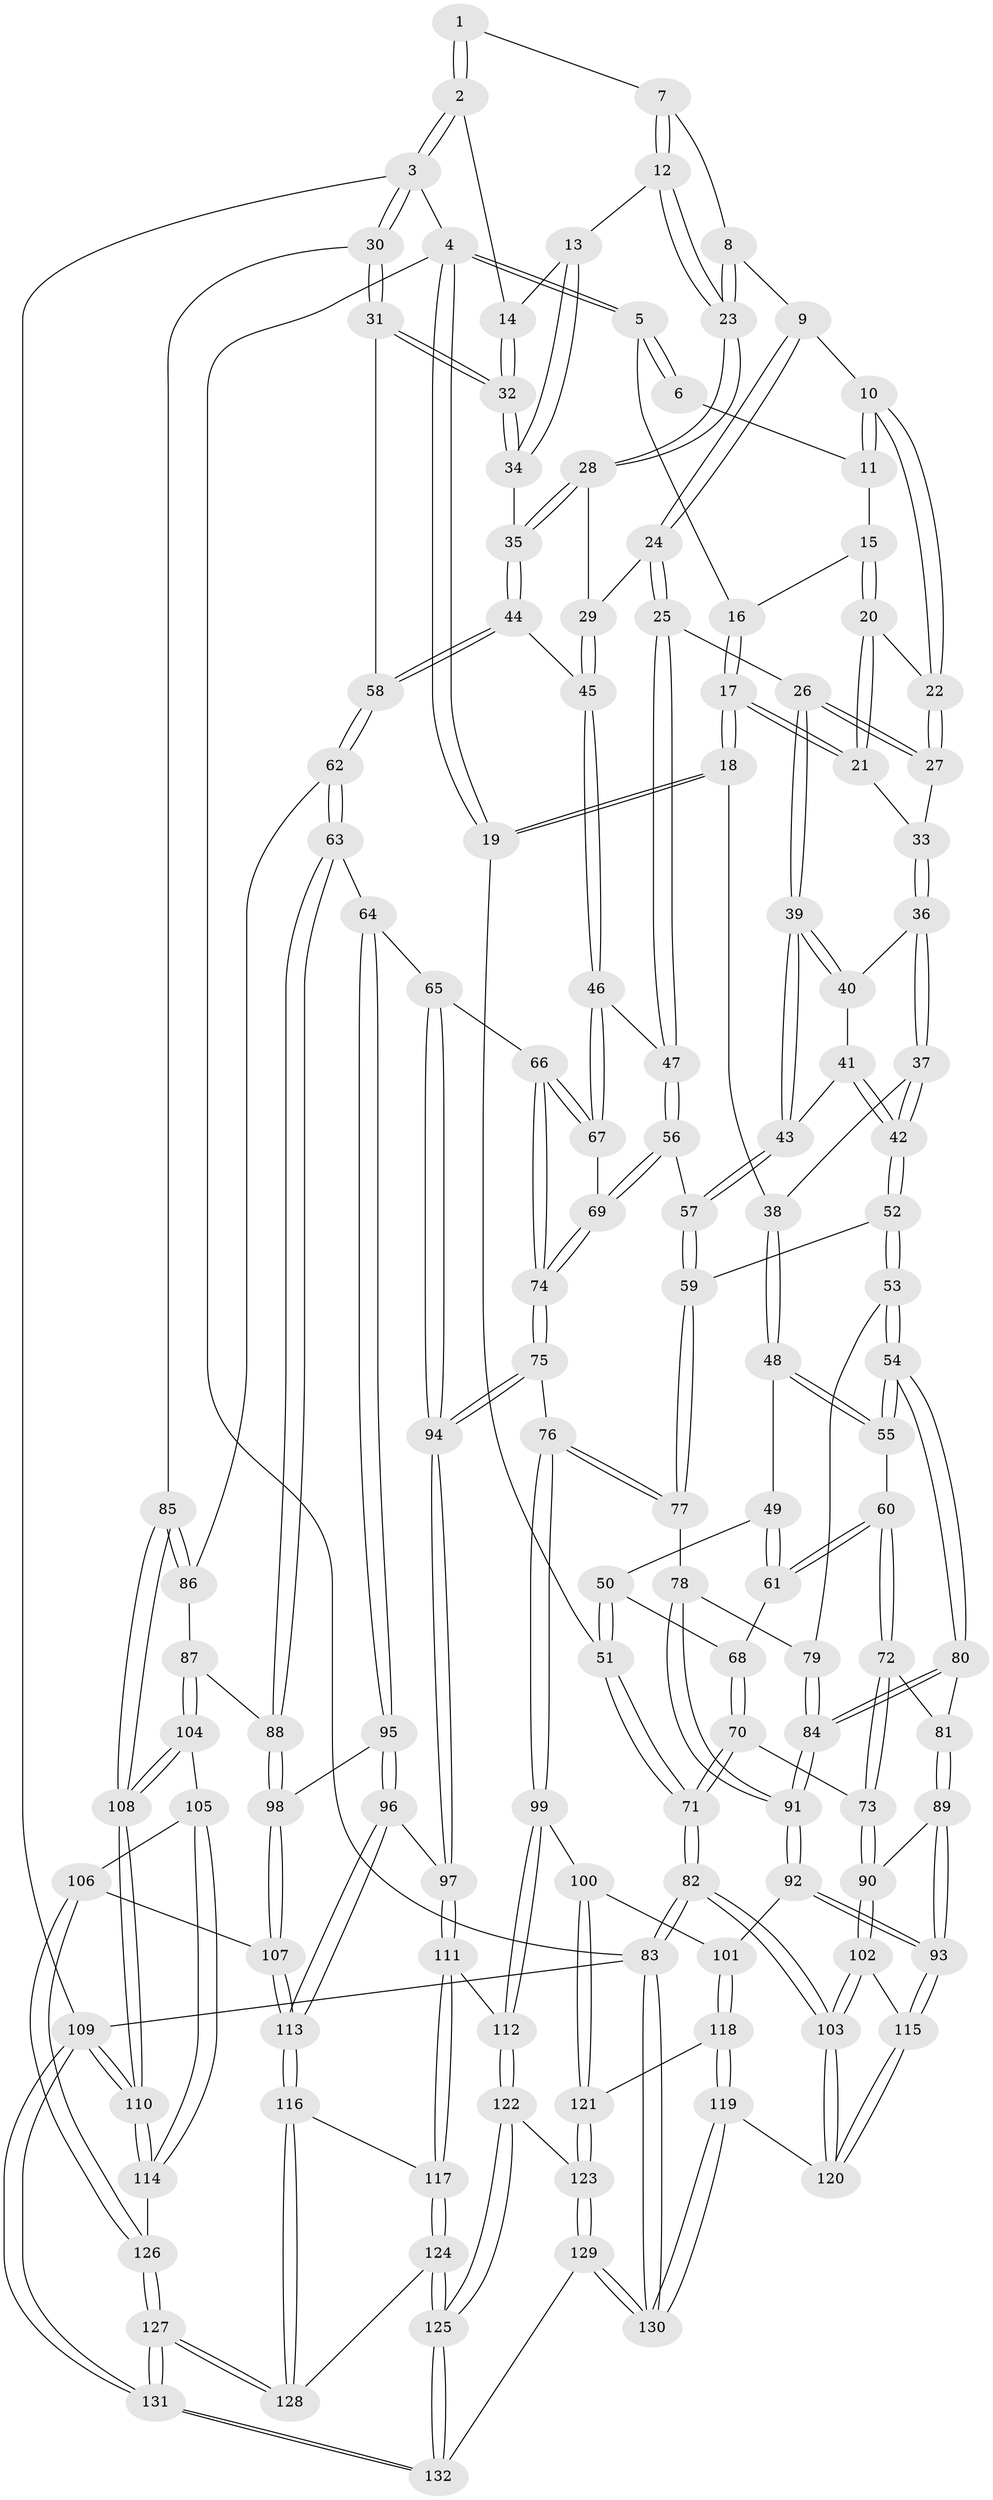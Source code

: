 // Generated by graph-tools (version 1.1) at 2025/51/03/09/25 03:51:09]
// undirected, 132 vertices, 327 edges
graph export_dot {
graph [start="1"]
  node [color=gray90,style=filled];
  1 [pos="+0.6408705339200147+0"];
  2 [pos="+1+0"];
  3 [pos="+1+0"];
  4 [pos="+0+0"];
  5 [pos="+0.17526531966809322+0"];
  6 [pos="+0.48085529808329275+0"];
  7 [pos="+0.6481098694027019+0"];
  8 [pos="+0.5886589988192383+0.10907578078529043"];
  9 [pos="+0.5480006786117902+0.11588759466769541"];
  10 [pos="+0.5294206847253462+0.11033049805337376"];
  11 [pos="+0.48137837054435145+0"];
  12 [pos="+0.7374477734616854+0.16428404969513694"];
  13 [pos="+0.7832423593166539+0.13764562825468193"];
  14 [pos="+0.8482861533204041+0.08946031171840713"];
  15 [pos="+0.40100027316461534+0.09212078273143078"];
  16 [pos="+0.26938592073028184+0.016464241478411145"];
  17 [pos="+0.2668445889220315+0.18780872798275947"];
  18 [pos="+0.23554194140538937+0.2282159299933082"];
  19 [pos="+0+0.1458211393817458"];
  20 [pos="+0.4165755992836519+0.14776078043726157"];
  21 [pos="+0.37286443917886225+0.17714496600447555"];
  22 [pos="+0.46111956345534433+0.15574571879668744"];
  23 [pos="+0.7291068244067821+0.174450347857622"];
  24 [pos="+0.5765257219016469+0.27327729554325403"];
  25 [pos="+0.554534223130434+0.28813852191560774"];
  26 [pos="+0.5414855740842403+0.29030031015248225"];
  27 [pos="+0.4784796480157905+0.21328770883515996"];
  28 [pos="+0.7191821184960255+0.22091344015737122"];
  29 [pos="+0.695739812026519+0.24703782755948248"];
  30 [pos="+1+0.34255538665351765"];
  31 [pos="+1+0.3354642262366738"];
  32 [pos="+1+0.2957548084480327"];
  33 [pos="+0.4062127041154332+0.2593240880573858"];
  34 [pos="+0.9296748240692453+0.3083568037079433"];
  35 [pos="+0.8642337466799858+0.32499354353014337"];
  36 [pos="+0.4050234360234719+0.2709356687392339"];
  37 [pos="+0.2932916028561236+0.28876849791222503"];
  38 [pos="+0.24636315416475005+0.25858606620682284"];
  39 [pos="+0.5282332843852592+0.3013482285589483"];
  40 [pos="+0.41709689315965653+0.2889023776284387"];
  41 [pos="+0.40699062094969785+0.31863144944568733"];
  42 [pos="+0.36193658059002765+0.38160348803589583"];
  43 [pos="+0.4920674479959128+0.3727056150239586"];
  44 [pos="+0.8135283166469732+0.40968021902726237"];
  45 [pos="+0.705285567977704+0.37546705058778457"];
  46 [pos="+0.66161445791114+0.425606071680091"];
  47 [pos="+0.6080678763949287+0.39337571784104775"];
  48 [pos="+0.19932960227009364+0.3991725054136379"];
  49 [pos="+0.0508936080514389+0.35710917172686246"];
  50 [pos="+0+0.31431514008852385"];
  51 [pos="+0+0.16531246327686253"];
  52 [pos="+0.37461998301600774+0.4506212692409656"];
  53 [pos="+0.3276003345483957+0.47261305296314116"];
  54 [pos="+0.2586420359165847+0.48812559957811447"];
  55 [pos="+0.22488545800287268+0.4676773223095738"];
  56 [pos="+0.4746757208452917+0.4573250778052244"];
  57 [pos="+0.4653189812711931+0.4531892488699572"];
  58 [pos="+0.8285096738102751+0.4822835785721217"];
  59 [pos="+0.42531859219487883+0.4622394409244182"];
  60 [pos="+0.16093011249504047+0.49287600798615"];
  61 [pos="+0.1308344342020574+0.48950764714385764"];
  62 [pos="+0.8212529949076504+0.5164315489556672"];
  63 [pos="+0.8086295234161488+0.5432569198402514"];
  64 [pos="+0.7993792224846027+0.5457224645531559"];
  65 [pos="+0.7169446451970695+0.5462927710180244"];
  66 [pos="+0.6848835466380715+0.5184311622277572"];
  67 [pos="+0.659078818004258+0.4734992590137444"];
  68 [pos="+0.07088618307744038+0.4996772561165845"];
  69 [pos="+0.5172187415131801+0.49040157463457473"];
  70 [pos="+0.021563442128493926+0.5911112352421565"];
  71 [pos="+0+0.5781424086165152"];
  72 [pos="+0.13121208863394168+0.564429254535903"];
  73 [pos="+0.033673737408836404+0.5989315801257729"];
  74 [pos="+0.5481539725281694+0.5837007805642724"];
  75 [pos="+0.5465248908563143+0.5965494024710312"];
  76 [pos="+0.474361145418037+0.6472633239031227"];
  77 [pos="+0.4305470792828473+0.6121019574708922"];
  78 [pos="+0.38430366748190725+0.6204291738466925"];
  79 [pos="+0.35448631817790394+0.5717987000261457"];
  80 [pos="+0.25535890041599446+0.5220516467021644"];
  81 [pos="+0.16728106312267338+0.6080475580631161"];
  82 [pos="+0+0.9901732716495428"];
  83 [pos="+0+1"];
  84 [pos="+0.28025260422268+0.6376847157413776"];
  85 [pos="+1+0.3959341360691115"];
  86 [pos="+1+0.4984580651875057"];
  87 [pos="+0.9128069514407524+0.6120045245805814"];
  88 [pos="+0.8613066440200544+0.5954885626193912"];
  89 [pos="+0.15947480870435518+0.6899366106563013"];
  90 [pos="+0.034613649707301124+0.6001963348264522"];
  91 [pos="+0.2866188840981791+0.6886224814228463"];
  92 [pos="+0.27894363879700224+0.711949932321771"];
  93 [pos="+0.1911141659395566+0.7488505461567413"];
  94 [pos="+0.6490024657675159+0.6755816033034875"];
  95 [pos="+0.768192384585437+0.6640494522752994"];
  96 [pos="+0.727850659500374+0.7176372579555117"];
  97 [pos="+0.6520966544154246+0.703124139498232"];
  98 [pos="+0.8349928748422544+0.6898368931259863"];
  99 [pos="+0.4746027712046882+0.7343021934825295"];
  100 [pos="+0.43402144281034705+0.758875856056025"];
  101 [pos="+0.35129369018821494+0.7526790535737321"];
  102 [pos="+0.03908566356649206+0.8176117368999061"];
  103 [pos="+0+0.9779676665282926"];
  104 [pos="+0.9641934155201937+0.6844056120848342"];
  105 [pos="+0.9580064751597243+0.6935403842898881"];
  106 [pos="+0.849985795760504+0.7938591326820695"];
  107 [pos="+0.8340361883422371+0.7914491979156362"];
  108 [pos="+1+0.6832839092655519"];
  109 [pos="+1+1"];
  110 [pos="+1+1"];
  111 [pos="+0.600851723001891+0.7741074605644227"];
  112 [pos="+0.5965207277441498+0.7769589959469214"];
  113 [pos="+0.8293814840322355+0.7926267988342452"];
  114 [pos="+1+0.9005931657846603"];
  115 [pos="+0.16412287281411247+0.7927735918229862"];
  116 [pos="+0.8198732305865267+0.8031429476549269"];
  117 [pos="+0.7328167607243652+0.8422217108601457"];
  118 [pos="+0.3411353597882268+0.8675680343227142"];
  119 [pos="+0.2539652255405073+0.9656560347392029"];
  120 [pos="+0.2434693067489977+0.9527307813079229"];
  121 [pos="+0.4419965133876287+0.875580948489052"];
  122 [pos="+0.5857698584786625+0.85134833140463"];
  123 [pos="+0.46997263238891623+0.9241633938667138"];
  124 [pos="+0.7033638785822088+0.9195326621084681"];
  125 [pos="+0.6550682779797684+0.9497927632577862"];
  126 [pos="+0.9528069731592194+0.8813527274531313"];
  127 [pos="+0.8194735706187702+0.9743764951949627"];
  128 [pos="+0.797675136304138+0.9396469938952932"];
  129 [pos="+0.4105949441248423+1"];
  130 [pos="+0.3359696001711607+1"];
  131 [pos="+0.810250070483687+1"];
  132 [pos="+0.6151088105286886+1"];
  1 -- 2;
  1 -- 2;
  1 -- 7;
  2 -- 3;
  2 -- 3;
  2 -- 14;
  3 -- 4;
  3 -- 30;
  3 -- 30;
  3 -- 109;
  4 -- 5;
  4 -- 5;
  4 -- 19;
  4 -- 19;
  4 -- 83;
  5 -- 6;
  5 -- 6;
  5 -- 16;
  6 -- 11;
  7 -- 8;
  7 -- 12;
  7 -- 12;
  8 -- 9;
  8 -- 23;
  8 -- 23;
  9 -- 10;
  9 -- 24;
  9 -- 24;
  10 -- 11;
  10 -- 11;
  10 -- 22;
  10 -- 22;
  11 -- 15;
  12 -- 13;
  12 -- 23;
  12 -- 23;
  13 -- 14;
  13 -- 34;
  13 -- 34;
  14 -- 32;
  14 -- 32;
  15 -- 16;
  15 -- 20;
  15 -- 20;
  16 -- 17;
  16 -- 17;
  17 -- 18;
  17 -- 18;
  17 -- 21;
  17 -- 21;
  18 -- 19;
  18 -- 19;
  18 -- 38;
  19 -- 51;
  20 -- 21;
  20 -- 21;
  20 -- 22;
  21 -- 33;
  22 -- 27;
  22 -- 27;
  23 -- 28;
  23 -- 28;
  24 -- 25;
  24 -- 25;
  24 -- 29;
  25 -- 26;
  25 -- 47;
  25 -- 47;
  26 -- 27;
  26 -- 27;
  26 -- 39;
  26 -- 39;
  27 -- 33;
  28 -- 29;
  28 -- 35;
  28 -- 35;
  29 -- 45;
  29 -- 45;
  30 -- 31;
  30 -- 31;
  30 -- 85;
  31 -- 32;
  31 -- 32;
  31 -- 58;
  32 -- 34;
  32 -- 34;
  33 -- 36;
  33 -- 36;
  34 -- 35;
  35 -- 44;
  35 -- 44;
  36 -- 37;
  36 -- 37;
  36 -- 40;
  37 -- 38;
  37 -- 42;
  37 -- 42;
  38 -- 48;
  38 -- 48;
  39 -- 40;
  39 -- 40;
  39 -- 43;
  39 -- 43;
  40 -- 41;
  41 -- 42;
  41 -- 42;
  41 -- 43;
  42 -- 52;
  42 -- 52;
  43 -- 57;
  43 -- 57;
  44 -- 45;
  44 -- 58;
  44 -- 58;
  45 -- 46;
  45 -- 46;
  46 -- 47;
  46 -- 67;
  46 -- 67;
  47 -- 56;
  47 -- 56;
  48 -- 49;
  48 -- 55;
  48 -- 55;
  49 -- 50;
  49 -- 61;
  49 -- 61;
  50 -- 51;
  50 -- 51;
  50 -- 68;
  51 -- 71;
  51 -- 71;
  52 -- 53;
  52 -- 53;
  52 -- 59;
  53 -- 54;
  53 -- 54;
  53 -- 79;
  54 -- 55;
  54 -- 55;
  54 -- 80;
  54 -- 80;
  55 -- 60;
  56 -- 57;
  56 -- 69;
  56 -- 69;
  57 -- 59;
  57 -- 59;
  58 -- 62;
  58 -- 62;
  59 -- 77;
  59 -- 77;
  60 -- 61;
  60 -- 61;
  60 -- 72;
  60 -- 72;
  61 -- 68;
  62 -- 63;
  62 -- 63;
  62 -- 86;
  63 -- 64;
  63 -- 88;
  63 -- 88;
  64 -- 65;
  64 -- 95;
  64 -- 95;
  65 -- 66;
  65 -- 94;
  65 -- 94;
  66 -- 67;
  66 -- 67;
  66 -- 74;
  66 -- 74;
  67 -- 69;
  68 -- 70;
  68 -- 70;
  69 -- 74;
  69 -- 74;
  70 -- 71;
  70 -- 71;
  70 -- 73;
  71 -- 82;
  71 -- 82;
  72 -- 73;
  72 -- 73;
  72 -- 81;
  73 -- 90;
  73 -- 90;
  74 -- 75;
  74 -- 75;
  75 -- 76;
  75 -- 94;
  75 -- 94;
  76 -- 77;
  76 -- 77;
  76 -- 99;
  76 -- 99;
  77 -- 78;
  78 -- 79;
  78 -- 91;
  78 -- 91;
  79 -- 84;
  79 -- 84;
  80 -- 81;
  80 -- 84;
  80 -- 84;
  81 -- 89;
  81 -- 89;
  82 -- 83;
  82 -- 83;
  82 -- 103;
  82 -- 103;
  83 -- 130;
  83 -- 130;
  83 -- 109;
  84 -- 91;
  84 -- 91;
  85 -- 86;
  85 -- 86;
  85 -- 108;
  85 -- 108;
  86 -- 87;
  87 -- 88;
  87 -- 104;
  87 -- 104;
  88 -- 98;
  88 -- 98;
  89 -- 90;
  89 -- 93;
  89 -- 93;
  90 -- 102;
  90 -- 102;
  91 -- 92;
  91 -- 92;
  92 -- 93;
  92 -- 93;
  92 -- 101;
  93 -- 115;
  93 -- 115;
  94 -- 97;
  94 -- 97;
  95 -- 96;
  95 -- 96;
  95 -- 98;
  96 -- 97;
  96 -- 113;
  96 -- 113;
  97 -- 111;
  97 -- 111;
  98 -- 107;
  98 -- 107;
  99 -- 100;
  99 -- 112;
  99 -- 112;
  100 -- 101;
  100 -- 121;
  100 -- 121;
  101 -- 118;
  101 -- 118;
  102 -- 103;
  102 -- 103;
  102 -- 115;
  103 -- 120;
  103 -- 120;
  104 -- 105;
  104 -- 108;
  104 -- 108;
  105 -- 106;
  105 -- 114;
  105 -- 114;
  106 -- 107;
  106 -- 126;
  106 -- 126;
  107 -- 113;
  107 -- 113;
  108 -- 110;
  108 -- 110;
  109 -- 110;
  109 -- 110;
  109 -- 131;
  109 -- 131;
  110 -- 114;
  110 -- 114;
  111 -- 112;
  111 -- 117;
  111 -- 117;
  112 -- 122;
  112 -- 122;
  113 -- 116;
  113 -- 116;
  114 -- 126;
  115 -- 120;
  115 -- 120;
  116 -- 117;
  116 -- 128;
  116 -- 128;
  117 -- 124;
  117 -- 124;
  118 -- 119;
  118 -- 119;
  118 -- 121;
  119 -- 120;
  119 -- 130;
  119 -- 130;
  121 -- 123;
  121 -- 123;
  122 -- 123;
  122 -- 125;
  122 -- 125;
  123 -- 129;
  123 -- 129;
  124 -- 125;
  124 -- 125;
  124 -- 128;
  125 -- 132;
  125 -- 132;
  126 -- 127;
  126 -- 127;
  127 -- 128;
  127 -- 128;
  127 -- 131;
  127 -- 131;
  129 -- 130;
  129 -- 130;
  129 -- 132;
  131 -- 132;
  131 -- 132;
}
